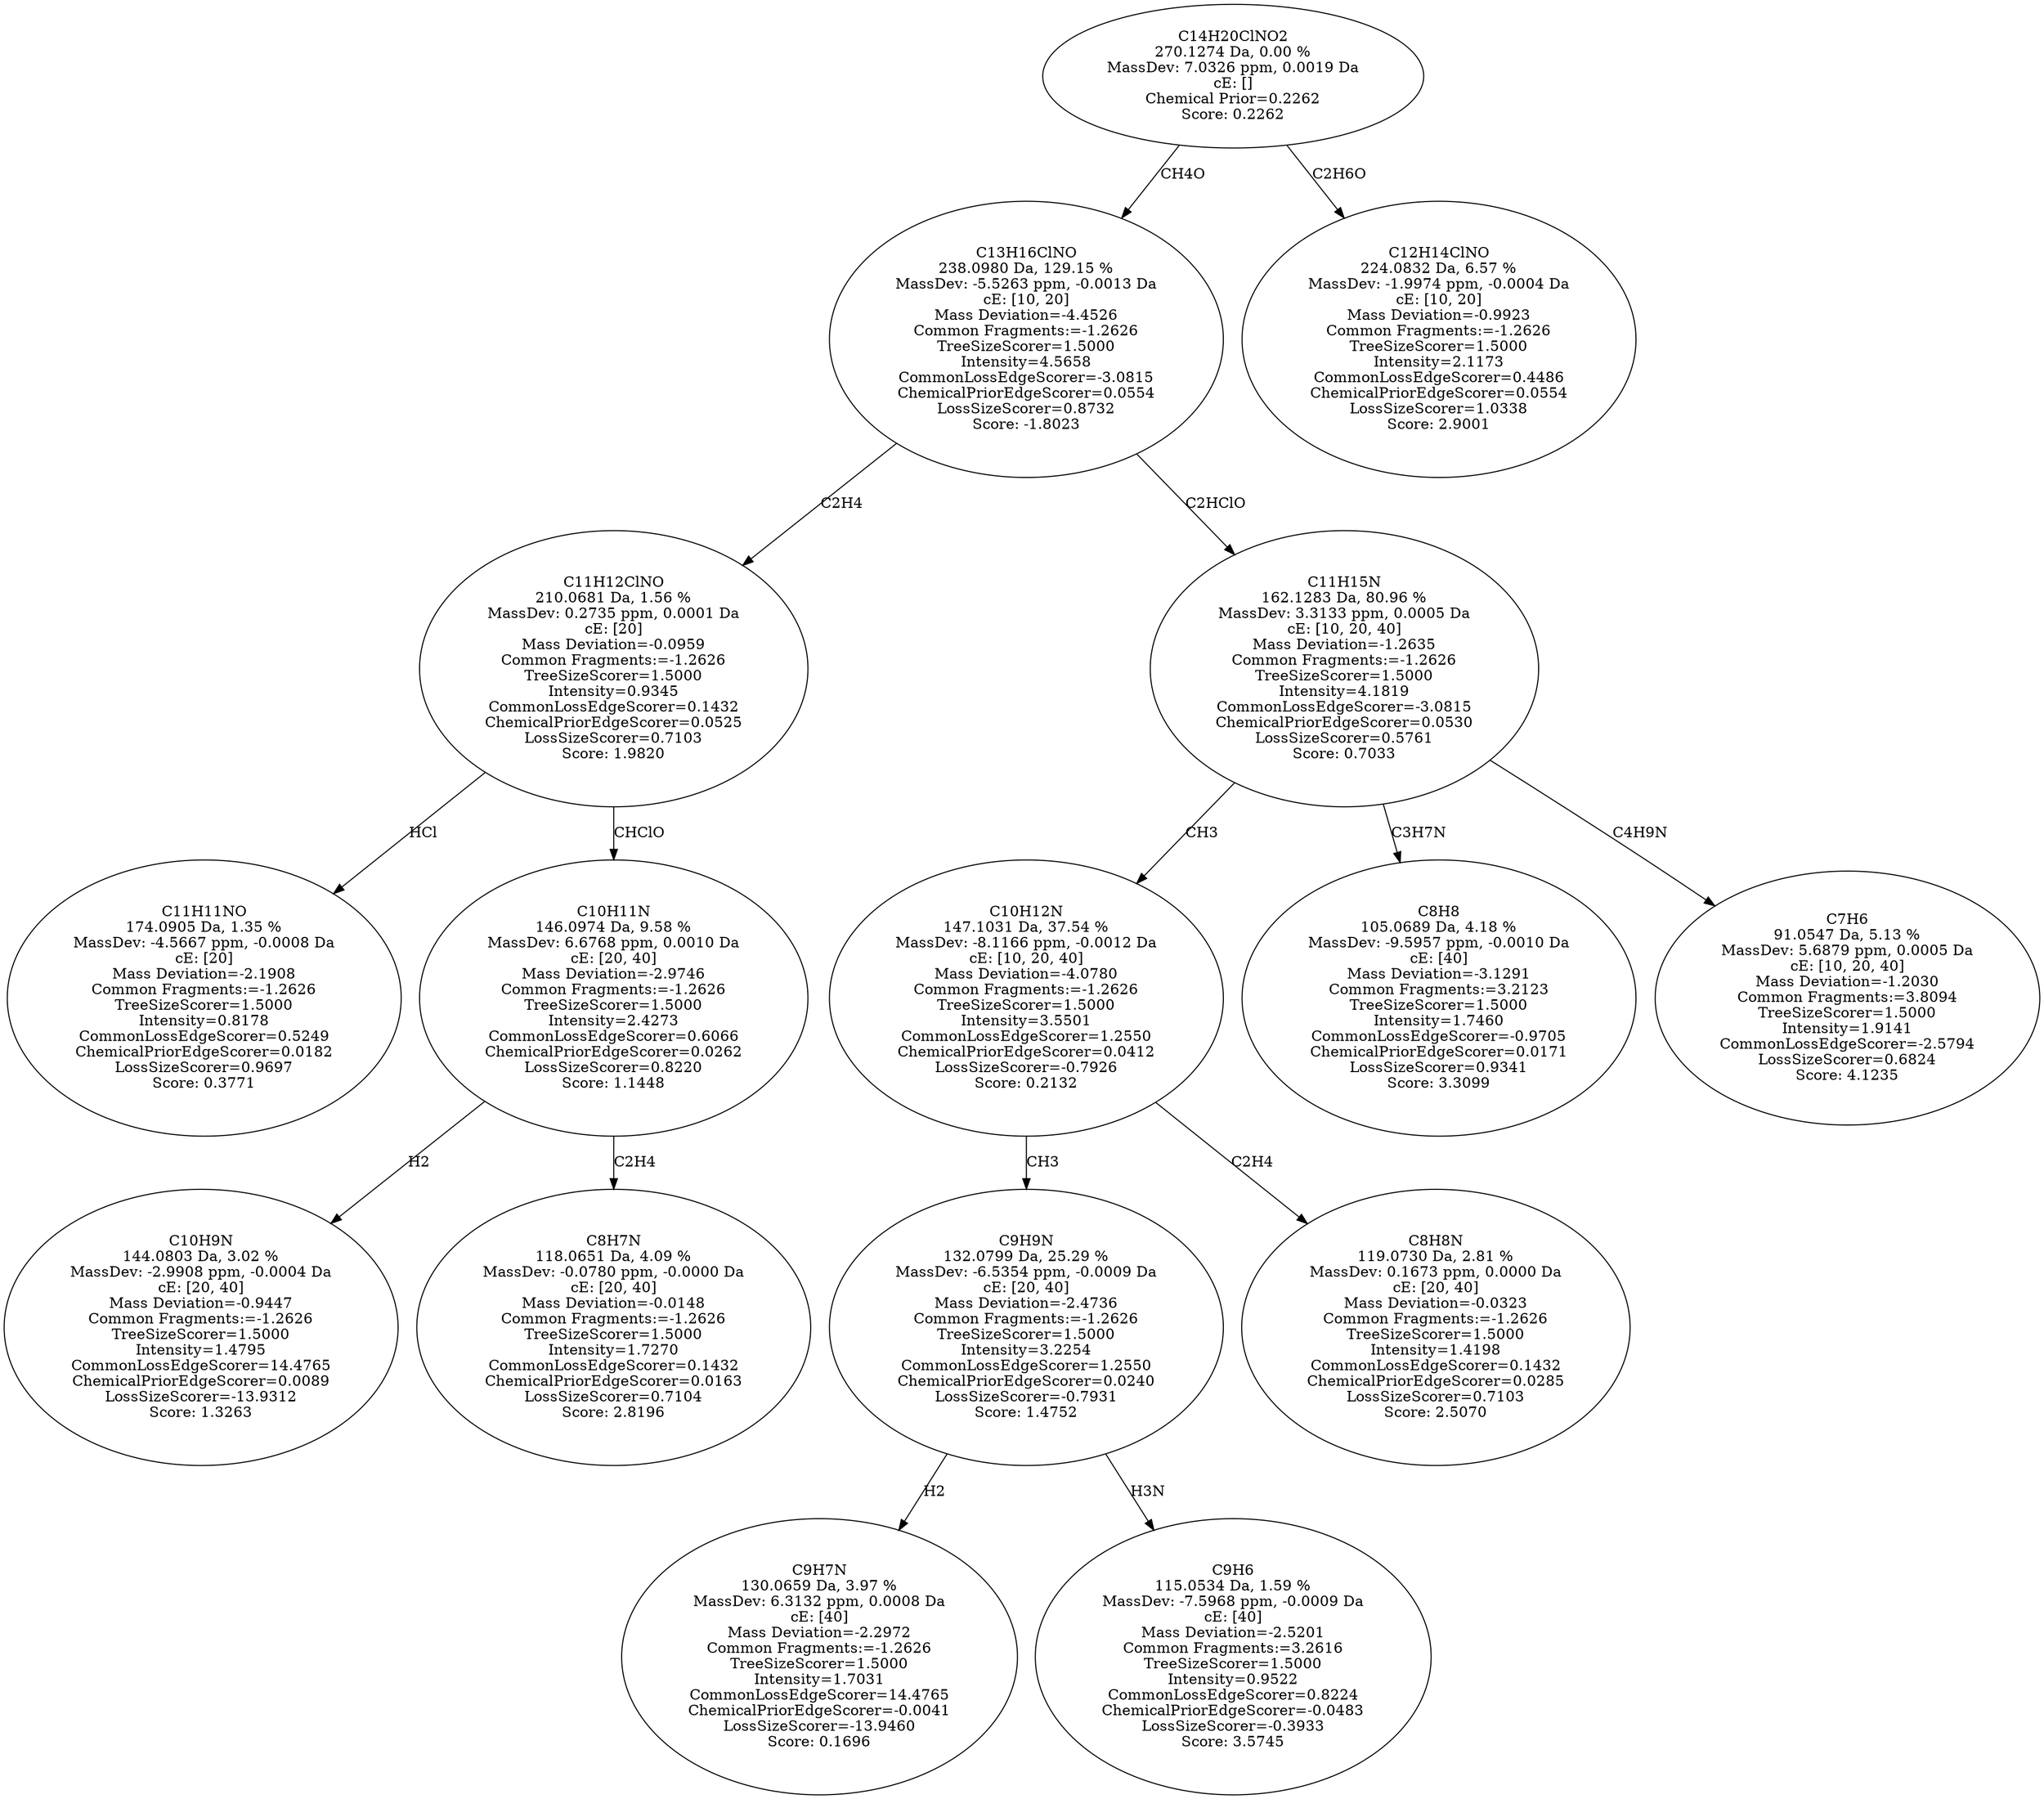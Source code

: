 strict digraph {
v1 [label="C11H11NO\n174.0905 Da, 1.35 %\nMassDev: -4.5667 ppm, -0.0008 Da\ncE: [20]\nMass Deviation=-2.1908\nCommon Fragments:=-1.2626\nTreeSizeScorer=1.5000\nIntensity=0.8178\nCommonLossEdgeScorer=0.5249\nChemicalPriorEdgeScorer=0.0182\nLossSizeScorer=0.9697\nScore: 0.3771"];
v2 [label="C10H9N\n144.0803 Da, 3.02 %\nMassDev: -2.9908 ppm, -0.0004 Da\ncE: [20, 40]\nMass Deviation=-0.9447\nCommon Fragments:=-1.2626\nTreeSizeScorer=1.5000\nIntensity=1.4795\nCommonLossEdgeScorer=14.4765\nChemicalPriorEdgeScorer=0.0089\nLossSizeScorer=-13.9312\nScore: 1.3263"];
v3 [label="C8H7N\n118.0651 Da, 4.09 %\nMassDev: -0.0780 ppm, -0.0000 Da\ncE: [20, 40]\nMass Deviation=-0.0148\nCommon Fragments:=-1.2626\nTreeSizeScorer=1.5000\nIntensity=1.7270\nCommonLossEdgeScorer=0.1432\nChemicalPriorEdgeScorer=0.0163\nLossSizeScorer=0.7104\nScore: 2.8196"];
v4 [label="C10H11N\n146.0974 Da, 9.58 %\nMassDev: 6.6768 ppm, 0.0010 Da\ncE: [20, 40]\nMass Deviation=-2.9746\nCommon Fragments:=-1.2626\nTreeSizeScorer=1.5000\nIntensity=2.4273\nCommonLossEdgeScorer=0.6066\nChemicalPriorEdgeScorer=0.0262\nLossSizeScorer=0.8220\nScore: 1.1448"];
v5 [label="C11H12ClNO\n210.0681 Da, 1.56 %\nMassDev: 0.2735 ppm, 0.0001 Da\ncE: [20]\nMass Deviation=-0.0959\nCommon Fragments:=-1.2626\nTreeSizeScorer=1.5000\nIntensity=0.9345\nCommonLossEdgeScorer=0.1432\nChemicalPriorEdgeScorer=0.0525\nLossSizeScorer=0.7103\nScore: 1.9820"];
v6 [label="C9H7N\n130.0659 Da, 3.97 %\nMassDev: 6.3132 ppm, 0.0008 Da\ncE: [40]\nMass Deviation=-2.2972\nCommon Fragments:=-1.2626\nTreeSizeScorer=1.5000\nIntensity=1.7031\nCommonLossEdgeScorer=14.4765\nChemicalPriorEdgeScorer=-0.0041\nLossSizeScorer=-13.9460\nScore: 0.1696"];
v7 [label="C9H6\n115.0534 Da, 1.59 %\nMassDev: -7.5968 ppm, -0.0009 Da\ncE: [40]\nMass Deviation=-2.5201\nCommon Fragments:=3.2616\nTreeSizeScorer=1.5000\nIntensity=0.9522\nCommonLossEdgeScorer=0.8224\nChemicalPriorEdgeScorer=-0.0483\nLossSizeScorer=-0.3933\nScore: 3.5745"];
v8 [label="C9H9N\n132.0799 Da, 25.29 %\nMassDev: -6.5354 ppm, -0.0009 Da\ncE: [20, 40]\nMass Deviation=-2.4736\nCommon Fragments:=-1.2626\nTreeSizeScorer=1.5000\nIntensity=3.2254\nCommonLossEdgeScorer=1.2550\nChemicalPriorEdgeScorer=0.0240\nLossSizeScorer=-0.7931\nScore: 1.4752"];
v9 [label="C8H8N\n119.0730 Da, 2.81 %\nMassDev: 0.1673 ppm, 0.0000 Da\ncE: [20, 40]\nMass Deviation=-0.0323\nCommon Fragments:=-1.2626\nTreeSizeScorer=1.5000\nIntensity=1.4198\nCommonLossEdgeScorer=0.1432\nChemicalPriorEdgeScorer=0.0285\nLossSizeScorer=0.7103\nScore: 2.5070"];
v10 [label="C10H12N\n147.1031 Da, 37.54 %\nMassDev: -8.1166 ppm, -0.0012 Da\ncE: [10, 20, 40]\nMass Deviation=-4.0780\nCommon Fragments:=-1.2626\nTreeSizeScorer=1.5000\nIntensity=3.5501\nCommonLossEdgeScorer=1.2550\nChemicalPriorEdgeScorer=0.0412\nLossSizeScorer=-0.7926\nScore: 0.2132"];
v11 [label="C8H8\n105.0689 Da, 4.18 %\nMassDev: -9.5957 ppm, -0.0010 Da\ncE: [40]\nMass Deviation=-3.1291\nCommon Fragments:=3.2123\nTreeSizeScorer=1.5000\nIntensity=1.7460\nCommonLossEdgeScorer=-0.9705\nChemicalPriorEdgeScorer=0.0171\nLossSizeScorer=0.9341\nScore: 3.3099"];
v12 [label="C7H6\n91.0547 Da, 5.13 %\nMassDev: 5.6879 ppm, 0.0005 Da\ncE: [10, 20, 40]\nMass Deviation=-1.2030\nCommon Fragments:=3.8094\nTreeSizeScorer=1.5000\nIntensity=1.9141\nCommonLossEdgeScorer=-2.5794\nLossSizeScorer=0.6824\nScore: 4.1235"];
v13 [label="C11H15N\n162.1283 Da, 80.96 %\nMassDev: 3.3133 ppm, 0.0005 Da\ncE: [10, 20, 40]\nMass Deviation=-1.2635\nCommon Fragments:=-1.2626\nTreeSizeScorer=1.5000\nIntensity=4.1819\nCommonLossEdgeScorer=-3.0815\nChemicalPriorEdgeScorer=0.0530\nLossSizeScorer=0.5761\nScore: 0.7033"];
v14 [label="C13H16ClNO\n238.0980 Da, 129.15 %\nMassDev: -5.5263 ppm, -0.0013 Da\ncE: [10, 20]\nMass Deviation=-4.4526\nCommon Fragments:=-1.2626\nTreeSizeScorer=1.5000\nIntensity=4.5658\nCommonLossEdgeScorer=-3.0815\nChemicalPriorEdgeScorer=0.0554\nLossSizeScorer=0.8732\nScore: -1.8023"];
v15 [label="C12H14ClNO\n224.0832 Da, 6.57 %\nMassDev: -1.9974 ppm, -0.0004 Da\ncE: [10, 20]\nMass Deviation=-0.9923\nCommon Fragments:=-1.2626\nTreeSizeScorer=1.5000\nIntensity=2.1173\nCommonLossEdgeScorer=0.4486\nChemicalPriorEdgeScorer=0.0554\nLossSizeScorer=1.0338\nScore: 2.9001"];
v16 [label="C14H20ClNO2\n270.1274 Da, 0.00 %\nMassDev: 7.0326 ppm, 0.0019 Da\ncE: []\nChemical Prior=0.2262\nScore: 0.2262"];
v5 -> v1 [label="HCl"];
v4 -> v2 [label="H2"];
v4 -> v3 [label="C2H4"];
v5 -> v4 [label="CHClO"];
v14 -> v5 [label="C2H4"];
v8 -> v6 [label="H2"];
v8 -> v7 [label="H3N"];
v10 -> v8 [label="CH3"];
v10 -> v9 [label="C2H4"];
v13 -> v10 [label="CH3"];
v13 -> v11 [label="C3H7N"];
v13 -> v12 [label="C4H9N"];
v14 -> v13 [label="C2HClO"];
v16 -> v14 [label="CH4O"];
v16 -> v15 [label="C2H6O"];
}